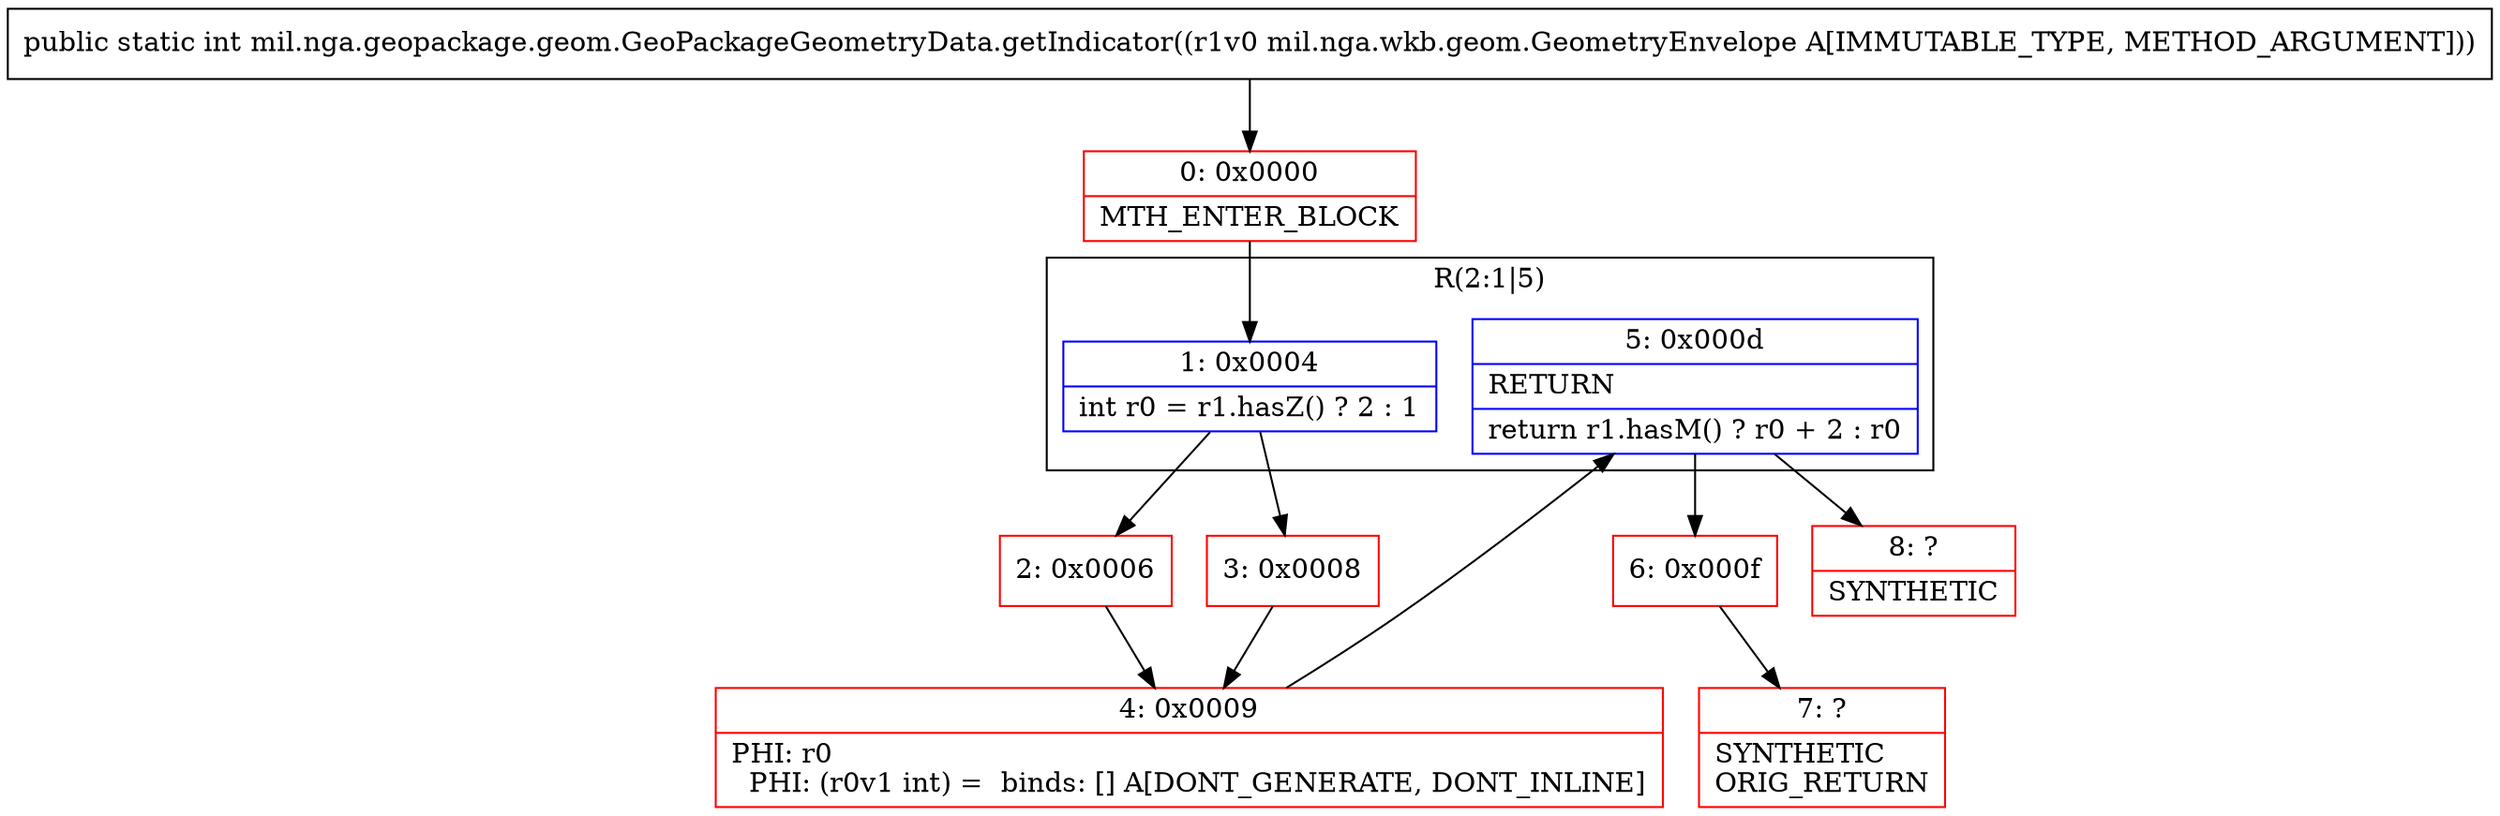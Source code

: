 digraph "CFG formil.nga.geopackage.geom.GeoPackageGeometryData.getIndicator(Lmil\/nga\/wkb\/geom\/GeometryEnvelope;)I" {
subgraph cluster_Region_494746780 {
label = "R(2:1|5)";
node [shape=record,color=blue];
Node_1 [shape=record,label="{1\:\ 0x0004|int r0 = r1.hasZ() ? 2 : 1\l}"];
Node_5 [shape=record,label="{5\:\ 0x000d|RETURN\l|return r1.hasM() ? r0 + 2 : r0\l}"];
}
Node_0 [shape=record,color=red,label="{0\:\ 0x0000|MTH_ENTER_BLOCK\l}"];
Node_2 [shape=record,color=red,label="{2\:\ 0x0006}"];
Node_3 [shape=record,color=red,label="{3\:\ 0x0008}"];
Node_4 [shape=record,color=red,label="{4\:\ 0x0009|PHI: r0 \l  PHI: (r0v1 int) =  binds: [] A[DONT_GENERATE, DONT_INLINE]\l}"];
Node_6 [shape=record,color=red,label="{6\:\ 0x000f}"];
Node_7 [shape=record,color=red,label="{7\:\ ?|SYNTHETIC\lORIG_RETURN\l}"];
Node_8 [shape=record,color=red,label="{8\:\ ?|SYNTHETIC\l}"];
MethodNode[shape=record,label="{public static int mil.nga.geopackage.geom.GeoPackageGeometryData.getIndicator((r1v0 mil.nga.wkb.geom.GeometryEnvelope A[IMMUTABLE_TYPE, METHOD_ARGUMENT])) }"];
MethodNode -> Node_0;
Node_1 -> Node_2;
Node_1 -> Node_3;
Node_5 -> Node_6;
Node_5 -> Node_8;
Node_0 -> Node_1;
Node_2 -> Node_4;
Node_3 -> Node_4;
Node_4 -> Node_5;
Node_6 -> Node_7;
}

